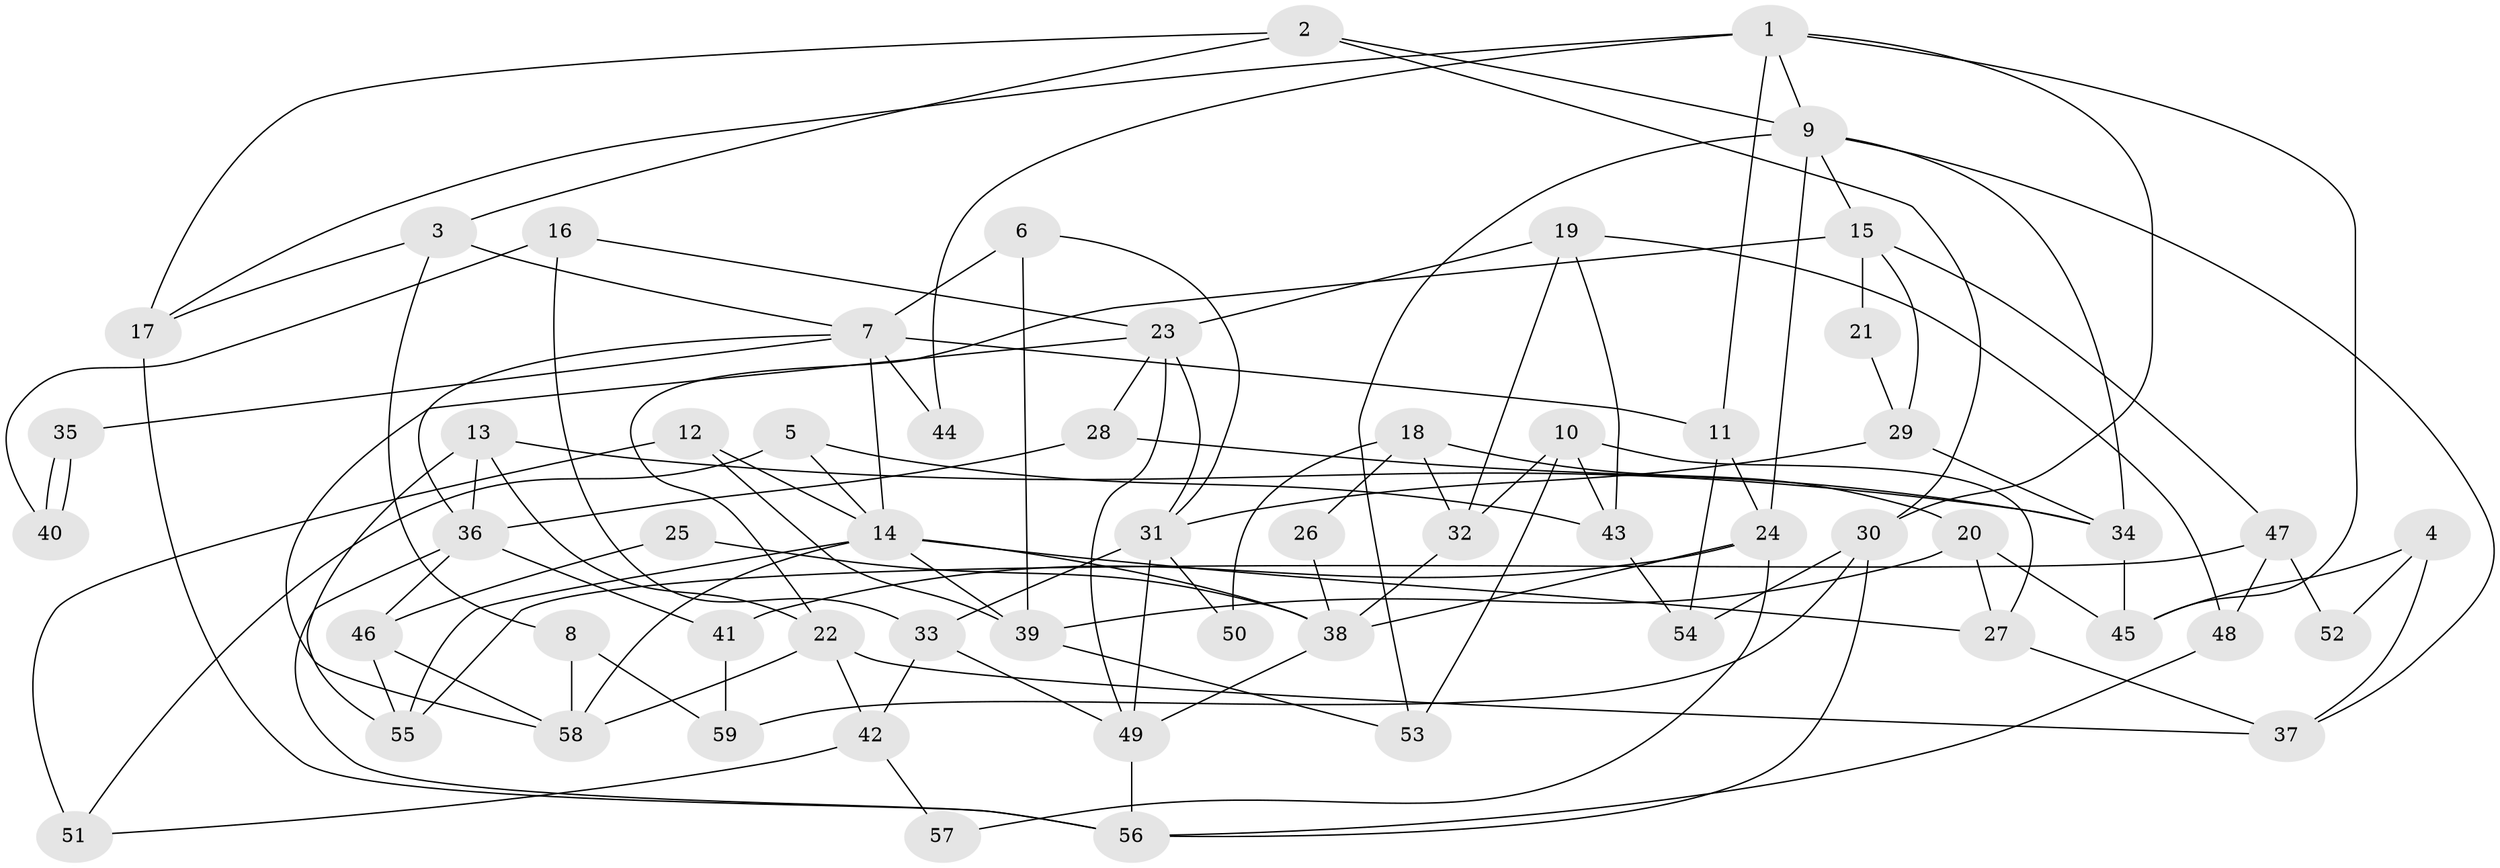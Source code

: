 // coarse degree distribution, {3: 0.19047619047619047, 12: 0.023809523809523808, 9: 0.023809523809523808, 6: 0.11904761904761904, 5: 0.11904761904761904, 4: 0.2857142857142857, 14: 0.023809523809523808, 2: 0.21428571428571427}
// Generated by graph-tools (version 1.1) at 2025/51/03/04/25 22:51:09]
// undirected, 59 vertices, 118 edges
graph export_dot {
  node [color=gray90,style=filled];
  1;
  2;
  3;
  4;
  5;
  6;
  7;
  8;
  9;
  10;
  11;
  12;
  13;
  14;
  15;
  16;
  17;
  18;
  19;
  20;
  21;
  22;
  23;
  24;
  25;
  26;
  27;
  28;
  29;
  30;
  31;
  32;
  33;
  34;
  35;
  36;
  37;
  38;
  39;
  40;
  41;
  42;
  43;
  44;
  45;
  46;
  47;
  48;
  49;
  50;
  51;
  52;
  53;
  54;
  55;
  56;
  57;
  58;
  59;
  1 -- 17;
  1 -- 11;
  1 -- 9;
  1 -- 30;
  1 -- 44;
  1 -- 45;
  2 -- 9;
  2 -- 3;
  2 -- 17;
  2 -- 30;
  3 -- 7;
  3 -- 17;
  3 -- 8;
  4 -- 45;
  4 -- 37;
  4 -- 52;
  5 -- 14;
  5 -- 43;
  5 -- 51;
  6 -- 31;
  6 -- 7;
  6 -- 39;
  7 -- 36;
  7 -- 14;
  7 -- 11;
  7 -- 35;
  7 -- 44;
  8 -- 58;
  8 -- 59;
  9 -- 34;
  9 -- 15;
  9 -- 24;
  9 -- 37;
  9 -- 53;
  10 -- 53;
  10 -- 27;
  10 -- 32;
  10 -- 43;
  11 -- 54;
  11 -- 24;
  12 -- 39;
  12 -- 14;
  12 -- 51;
  13 -- 34;
  13 -- 36;
  13 -- 22;
  13 -- 55;
  14 -- 58;
  14 -- 38;
  14 -- 27;
  14 -- 39;
  14 -- 55;
  15 -- 22;
  15 -- 21;
  15 -- 29;
  15 -- 47;
  16 -- 23;
  16 -- 33;
  16 -- 40;
  17 -- 56;
  18 -- 32;
  18 -- 20;
  18 -- 26;
  18 -- 50;
  19 -- 48;
  19 -- 32;
  19 -- 23;
  19 -- 43;
  20 -- 39;
  20 -- 27;
  20 -- 45;
  21 -- 29;
  22 -- 42;
  22 -- 37;
  22 -- 58;
  23 -- 28;
  23 -- 31;
  23 -- 49;
  23 -- 58;
  24 -- 38;
  24 -- 41;
  24 -- 57;
  25 -- 46;
  25 -- 38;
  26 -- 38;
  27 -- 37;
  28 -- 34;
  28 -- 36;
  29 -- 31;
  29 -- 34;
  30 -- 54;
  30 -- 56;
  30 -- 59;
  31 -- 49;
  31 -- 33;
  31 -- 50;
  32 -- 38;
  33 -- 49;
  33 -- 42;
  34 -- 45;
  35 -- 40;
  35 -- 40;
  36 -- 46;
  36 -- 41;
  36 -- 56;
  38 -- 49;
  39 -- 53;
  41 -- 59;
  42 -- 51;
  42 -- 57;
  43 -- 54;
  46 -- 58;
  46 -- 55;
  47 -- 55;
  47 -- 48;
  47 -- 52;
  48 -- 56;
  49 -- 56;
}

